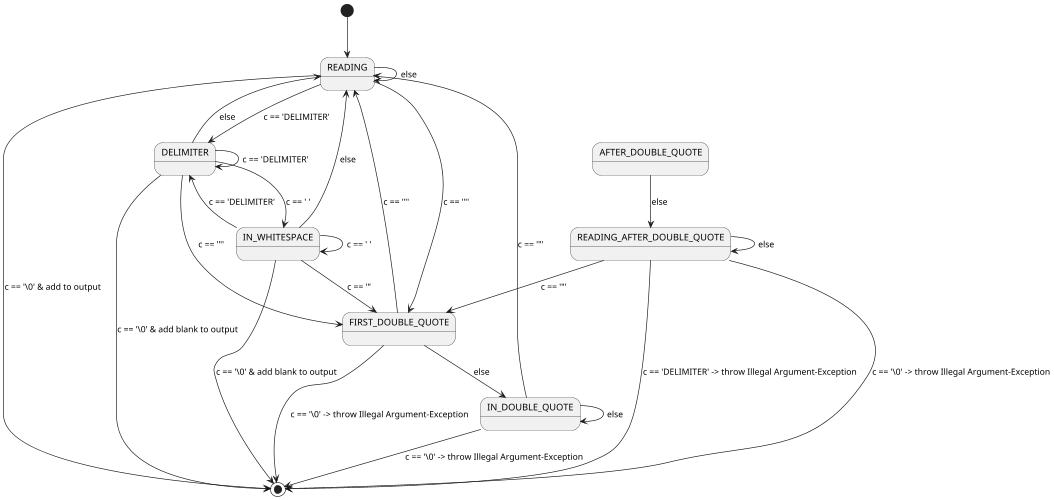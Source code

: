 @startuml
'https://plantuml.com/sequence-diagram

scale 500 width
scale 500 height
[*] --> READING
READING --> [*] : c == '\0' & add to output
READING --> FIRST_DOUBLE_QUOTE : c == '"'
READING --> READING : else
READING --> DELIMITER : c == 'DELIMITER'
READING_AFTER_DOUBLE_QUOTE --> [*] : c == '\0' -> throw Illegal Argument-Exception
READING_AFTER_DOUBLE_QUOTE --> FIRST_DOUBLE_QUOTE : c == '"'
READING_AFTER_DOUBLE_QUOTE --> READING_AFTER_DOUBLE_QUOTE : else
READING_AFTER_DOUBLE_QUOTE --> [*] : c == 'DELIMITER' -> throw Illegal Argument-Exception
DELIMITER --> FIRST_DOUBLE_QUOTE : c == '"'
DELIMITER --> READING : else
DELIMITER --> DELIMITER : c == 'DELIMITER'
DELIMITER --> IN_WHITESPACE : c == ' '
DELIMITER --> [*] : c == '\0' & add blank to output
IN_WHITESPACE --> FIRST_DOUBLE_QUOTE : c == '"
IN_WHITESPACE --> READING : else
IN_WHITESPACE --> DELIMITER : c == 'DELIMITER'
IN_WHITESPACE --> [*] : c == '\0' & add blank to output
IN_WHITESPACE --> IN_WHITESPACE : c == ' '
FIRST_DOUBLE_QUOTE --> READING : c == '"'
FIRST_DOUBLE_QUOTE --> IN_DOUBLE_QUOTE : else
FIRST_DOUBLE_QUOTE --> [*] : c == '\0' -> throw Illegal Argument-Exception
IN_DOUBLE_QUOTE --> IN_DOUBLE_QUOTE : else
IN_DOUBLE_QUOTE --> READING : c == '"'
IN_DOUBLE_QUOTE --> [*] : c == '\0' -> throw Illegal Argument-Exception
AFTER_DOUBLE_QUOTE --> READING_AFTER_DOUBLE_QUOTE : else



@enduml